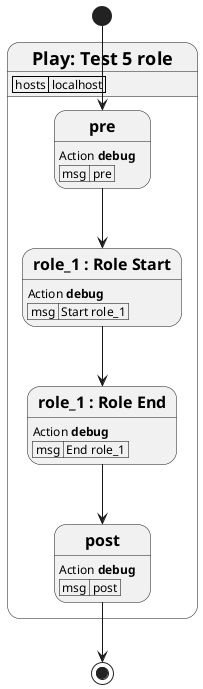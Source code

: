 @startuml
state "= Play: Test 5 role" as play_1 {
    play_1 : | hosts | localhost |
    state "== pre" as task_1
    task_1 : Action **debug**
    task_1 : | msg | pre |
    state "== role_1 : Role Start" as task_2
    task_2 : Action **debug**
    task_2 : | msg | Start role_1 |
    state "== role_1 : Role End" as task_3
    task_3 : Action **debug**
    task_3 : | msg | End role_1 |
    state "== post" as task_4
    task_4 : Action **debug**
    task_4 : | msg | post |
}
[*] --> task_1
task_1 --> task_2
task_2 --> task_3
task_3 --> task_4
task_4 --> [*]
@enduml
